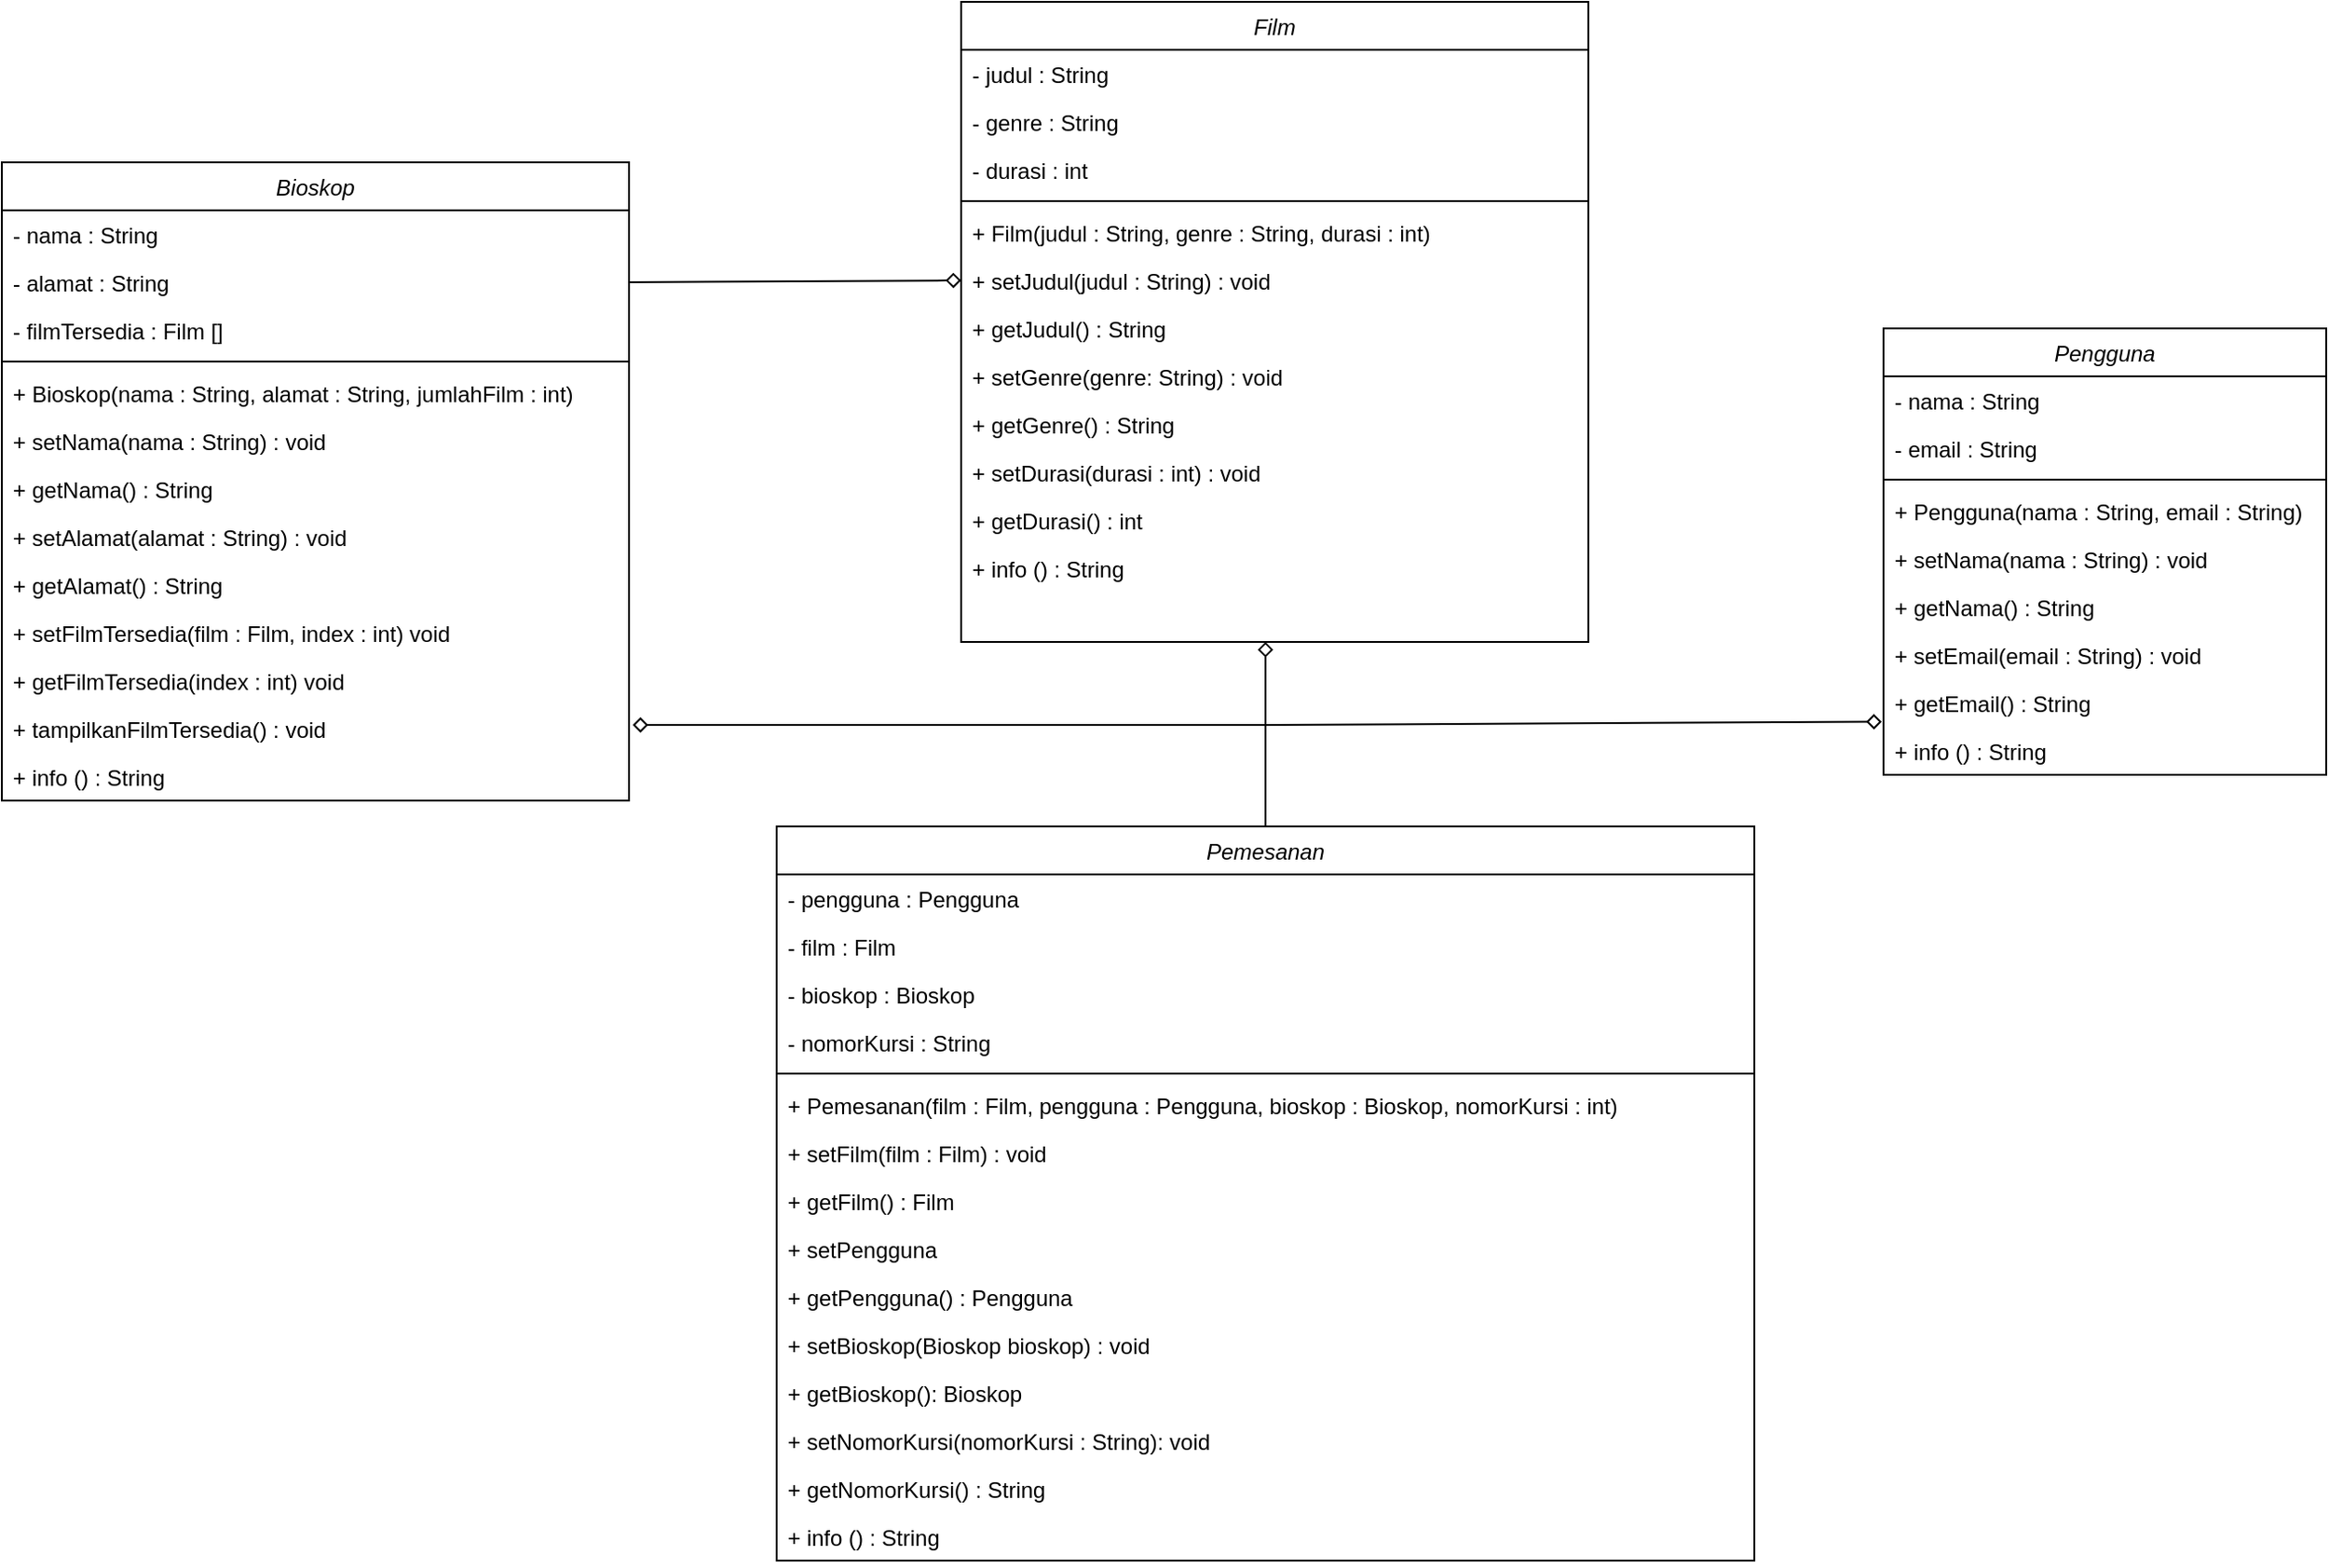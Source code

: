 <mxfile version="20.8.16" type="device"><diagram id="C5RBs43oDa-KdzZeNtuy" name="Page-1"><mxGraphModel dx="2930" dy="1035" grid="1" gridSize="10" guides="1" tooltips="1" connect="1" arrows="1" fold="1" page="1" pageScale="1" pageWidth="827" pageHeight="1169" math="0" shadow="0"><root><mxCell id="WIyWlLk6GJQsqaUBKTNV-0"/><mxCell id="WIyWlLk6GJQsqaUBKTNV-1" parent="WIyWlLk6GJQsqaUBKTNV-0"/><mxCell id="zkfFHV4jXpPFQw0GAbJ--0" value="Pengguna" style="swimlane;fontStyle=2;align=center;verticalAlign=top;childLayout=stackLayout;horizontal=1;startSize=26;horizontalStack=0;resizeParent=1;resizeLast=0;collapsible=1;marginBottom=0;rounded=0;shadow=0;strokeWidth=1;" parent="WIyWlLk6GJQsqaUBKTNV-1" vertex="1"><mxGeometry x="960" y="240" width="240" height="242" as="geometry"><mxRectangle x="230" y="140" width="160" height="26" as="alternateBounds"/></mxGeometry></mxCell><mxCell id="zkfFHV4jXpPFQw0GAbJ--1" value="- nama : String" style="text;align=left;verticalAlign=top;spacingLeft=4;spacingRight=4;overflow=hidden;rotatable=0;points=[[0,0.5],[1,0.5]];portConstraint=eastwest;" parent="zkfFHV4jXpPFQw0GAbJ--0" vertex="1"><mxGeometry y="26" width="240" height="26" as="geometry"/></mxCell><mxCell id="zkfFHV4jXpPFQw0GAbJ--3" value="- email : String" style="text;align=left;verticalAlign=top;spacingLeft=4;spacingRight=4;overflow=hidden;rotatable=0;points=[[0,0.5],[1,0.5]];portConstraint=eastwest;rounded=0;shadow=0;html=0;" parent="zkfFHV4jXpPFQw0GAbJ--0" vertex="1"><mxGeometry y="52" width="240" height="26" as="geometry"/></mxCell><mxCell id="zkfFHV4jXpPFQw0GAbJ--4" value="" style="line;html=1;strokeWidth=1;align=left;verticalAlign=middle;spacingTop=-1;spacingLeft=3;spacingRight=3;rotatable=0;labelPosition=right;points=[];portConstraint=eastwest;" parent="zkfFHV4jXpPFQw0GAbJ--0" vertex="1"><mxGeometry y="78" width="240" height="8" as="geometry"/></mxCell><mxCell id="zkfFHV4jXpPFQw0GAbJ--5" value="+ Pengguna(nama : String, email : String)" style="text;align=left;verticalAlign=top;spacingLeft=4;spacingRight=4;overflow=hidden;rotatable=0;points=[[0,0.5],[1,0.5]];portConstraint=eastwest;" parent="zkfFHV4jXpPFQw0GAbJ--0" vertex="1"><mxGeometry y="86" width="240" height="26" as="geometry"/></mxCell><mxCell id="dQ25I5hDxB0rI_7lPw1B-0" value="+ setNama(nama : String) : void" style="text;align=left;verticalAlign=top;spacingLeft=4;spacingRight=4;overflow=hidden;rotatable=0;points=[[0,0.5],[1,0.5]];portConstraint=eastwest;" vertex="1" parent="zkfFHV4jXpPFQw0GAbJ--0"><mxGeometry y="112" width="240" height="26" as="geometry"/></mxCell><mxCell id="dQ25I5hDxB0rI_7lPw1B-1" value="+ getNama() : String" style="text;align=left;verticalAlign=top;spacingLeft=4;spacingRight=4;overflow=hidden;rotatable=0;points=[[0,0.5],[1,0.5]];portConstraint=eastwest;" vertex="1" parent="zkfFHV4jXpPFQw0GAbJ--0"><mxGeometry y="138" width="240" height="26" as="geometry"/></mxCell><mxCell id="dQ25I5hDxB0rI_7lPw1B-2" value="+ setEmail(email : String) : void" style="text;align=left;verticalAlign=top;spacingLeft=4;spacingRight=4;overflow=hidden;rotatable=0;points=[[0,0.5],[1,0.5]];portConstraint=eastwest;" vertex="1" parent="zkfFHV4jXpPFQw0GAbJ--0"><mxGeometry y="164" width="240" height="26" as="geometry"/></mxCell><mxCell id="dQ25I5hDxB0rI_7lPw1B-3" value="+ getEmail() : String" style="text;align=left;verticalAlign=top;spacingLeft=4;spacingRight=4;overflow=hidden;rotatable=0;points=[[0,0.5],[1,0.5]];portConstraint=eastwest;" vertex="1" parent="zkfFHV4jXpPFQw0GAbJ--0"><mxGeometry y="190" width="240" height="26" as="geometry"/></mxCell><mxCell id="dQ25I5hDxB0rI_7lPw1B-4" value="+ info () : String" style="text;align=left;verticalAlign=top;spacingLeft=4;spacingRight=4;overflow=hidden;rotatable=0;points=[[0,0.5],[1,0.5]];portConstraint=eastwest;" vertex="1" parent="zkfFHV4jXpPFQw0GAbJ--0"><mxGeometry y="216" width="240" height="26" as="geometry"/></mxCell><mxCell id="dQ25I5hDxB0rI_7lPw1B-19" value="Film" style="swimlane;fontStyle=2;align=center;verticalAlign=top;childLayout=stackLayout;horizontal=1;startSize=26;horizontalStack=0;resizeParent=1;resizeLast=0;collapsible=1;marginBottom=0;rounded=0;shadow=0;strokeWidth=1;" vertex="1" parent="WIyWlLk6GJQsqaUBKTNV-1"><mxGeometry x="460" y="63" width="340" height="347" as="geometry"><mxRectangle x="230" y="140" width="160" height="26" as="alternateBounds"/></mxGeometry></mxCell><mxCell id="dQ25I5hDxB0rI_7lPw1B-20" value="- judul : String" style="text;align=left;verticalAlign=top;spacingLeft=4;spacingRight=4;overflow=hidden;rotatable=0;points=[[0,0.5],[1,0.5]];portConstraint=eastwest;" vertex="1" parent="dQ25I5hDxB0rI_7lPw1B-19"><mxGeometry y="26" width="340" height="26" as="geometry"/></mxCell><mxCell id="dQ25I5hDxB0rI_7lPw1B-21" value="- genre : String" style="text;align=left;verticalAlign=top;spacingLeft=4;spacingRight=4;overflow=hidden;rotatable=0;points=[[0,0.5],[1,0.5]];portConstraint=eastwest;rounded=0;shadow=0;html=0;" vertex="1" parent="dQ25I5hDxB0rI_7lPw1B-19"><mxGeometry y="52" width="340" height="26" as="geometry"/></mxCell><mxCell id="dQ25I5hDxB0rI_7lPw1B-22" value="- durasi : int" style="text;align=left;verticalAlign=top;spacingLeft=4;spacingRight=4;overflow=hidden;rotatable=0;points=[[0,0.5],[1,0.5]];portConstraint=eastwest;rounded=0;shadow=0;html=0;" vertex="1" parent="dQ25I5hDxB0rI_7lPw1B-19"><mxGeometry y="78" width="340" height="26" as="geometry"/></mxCell><mxCell id="dQ25I5hDxB0rI_7lPw1B-23" value="" style="line;html=1;strokeWidth=1;align=left;verticalAlign=middle;spacingTop=-1;spacingLeft=3;spacingRight=3;rotatable=0;labelPosition=right;points=[];portConstraint=eastwest;" vertex="1" parent="dQ25I5hDxB0rI_7lPw1B-19"><mxGeometry y="104" width="340" height="8" as="geometry"/></mxCell><mxCell id="dQ25I5hDxB0rI_7lPw1B-24" value="+ Film(judul : String, genre : String, durasi : int)" style="text;align=left;verticalAlign=top;spacingLeft=4;spacingRight=4;overflow=hidden;rotatable=0;points=[[0,0.5],[1,0.5]];portConstraint=eastwest;" vertex="1" parent="dQ25I5hDxB0rI_7lPw1B-19"><mxGeometry y="112" width="340" height="26" as="geometry"/></mxCell><mxCell id="dQ25I5hDxB0rI_7lPw1B-25" value="+ setJudul(judul : String) : void" style="text;align=left;verticalAlign=top;spacingLeft=4;spacingRight=4;overflow=hidden;rotatable=0;points=[[0,0.5],[1,0.5]];portConstraint=eastwest;" vertex="1" parent="dQ25I5hDxB0rI_7lPw1B-19"><mxGeometry y="138" width="340" height="26" as="geometry"/></mxCell><mxCell id="dQ25I5hDxB0rI_7lPw1B-26" value="+ getJudul() : String" style="text;align=left;verticalAlign=top;spacingLeft=4;spacingRight=4;overflow=hidden;rotatable=0;points=[[0,0.5],[1,0.5]];portConstraint=eastwest;" vertex="1" parent="dQ25I5hDxB0rI_7lPw1B-19"><mxGeometry y="164" width="340" height="26" as="geometry"/></mxCell><mxCell id="dQ25I5hDxB0rI_7lPw1B-27" value="+ setGenre(genre: String) : void" style="text;align=left;verticalAlign=top;spacingLeft=4;spacingRight=4;overflow=hidden;rotatable=0;points=[[0,0.5],[1,0.5]];portConstraint=eastwest;" vertex="1" parent="dQ25I5hDxB0rI_7lPw1B-19"><mxGeometry y="190" width="340" height="26" as="geometry"/></mxCell><mxCell id="dQ25I5hDxB0rI_7lPw1B-28" value="+ getGenre() : String" style="text;align=left;verticalAlign=top;spacingLeft=4;spacingRight=4;overflow=hidden;rotatable=0;points=[[0,0.5],[1,0.5]];portConstraint=eastwest;" vertex="1" parent="dQ25I5hDxB0rI_7lPw1B-19"><mxGeometry y="216" width="340" height="26" as="geometry"/></mxCell><mxCell id="dQ25I5hDxB0rI_7lPw1B-29" value="+ setDurasi(durasi : int) : void" style="text;align=left;verticalAlign=top;spacingLeft=4;spacingRight=4;overflow=hidden;rotatable=0;points=[[0,0.5],[1,0.5]];portConstraint=eastwest;" vertex="1" parent="dQ25I5hDxB0rI_7lPw1B-19"><mxGeometry y="242" width="340" height="26" as="geometry"/></mxCell><mxCell id="dQ25I5hDxB0rI_7lPw1B-30" value="+ getDurasi() : int" style="text;align=left;verticalAlign=top;spacingLeft=4;spacingRight=4;overflow=hidden;rotatable=0;points=[[0,0.5],[1,0.5]];portConstraint=eastwest;" vertex="1" parent="dQ25I5hDxB0rI_7lPw1B-19"><mxGeometry y="268" width="340" height="26" as="geometry"/></mxCell><mxCell id="dQ25I5hDxB0rI_7lPw1B-32" value="+ info () : String" style="text;align=left;verticalAlign=top;spacingLeft=4;spacingRight=4;overflow=hidden;rotatable=0;points=[[0,0.5],[1,0.5]];portConstraint=eastwest;" vertex="1" parent="dQ25I5hDxB0rI_7lPw1B-19"><mxGeometry y="294" width="340" height="26" as="geometry"/></mxCell><mxCell id="dQ25I5hDxB0rI_7lPw1B-54" style="edgeStyle=none;rounded=0;orthogonalLoop=1;jettySize=auto;html=1;strokeWidth=1;endArrow=diamond;endFill=0;" edge="1" parent="WIyWlLk6GJQsqaUBKTNV-1" source="dQ25I5hDxB0rI_7lPw1B-33"><mxGeometry relative="1" as="geometry"><mxPoint x="625" y="410" as="targetPoint"/></mxGeometry></mxCell><mxCell id="dQ25I5hDxB0rI_7lPw1B-55" style="edgeStyle=none;rounded=0;orthogonalLoop=1;jettySize=auto;html=1;strokeWidth=1;endArrow=diamond;endFill=0;" edge="1" parent="WIyWlLk6GJQsqaUBKTNV-1"><mxGeometry relative="1" as="geometry"><mxPoint x="625" y="455" as="sourcePoint"/><mxPoint x="282" y="455" as="targetPoint"/></mxGeometry></mxCell><mxCell id="dQ25I5hDxB0rI_7lPw1B-56" style="edgeStyle=none;rounded=0;orthogonalLoop=1;jettySize=auto;html=1;entryX=-0.004;entryY=0.894;entryDx=0;entryDy=0;strokeWidth=1;endArrow=diamond;endFill=0;entryPerimeter=0;" edge="1" parent="WIyWlLk6GJQsqaUBKTNV-1" target="dQ25I5hDxB0rI_7lPw1B-3"><mxGeometry relative="1" as="geometry"><mxPoint x="625" y="455" as="sourcePoint"/><mxPoint x="949.96" y="447.802" as="targetPoint"/></mxGeometry></mxCell><mxCell id="dQ25I5hDxB0rI_7lPw1B-33" value="Pemesanan" style="swimlane;fontStyle=2;align=center;verticalAlign=top;childLayout=stackLayout;horizontal=1;startSize=26;horizontalStack=0;resizeParent=1;resizeLast=0;collapsible=1;marginBottom=0;rounded=0;shadow=0;strokeWidth=1;" vertex="1" parent="WIyWlLk6GJQsqaUBKTNV-1"><mxGeometry x="360" y="510" width="530" height="398" as="geometry"><mxRectangle x="230" y="140" width="160" height="26" as="alternateBounds"/></mxGeometry></mxCell><mxCell id="dQ25I5hDxB0rI_7lPw1B-34" value="- pengguna : Pengguna" style="text;align=left;verticalAlign=top;spacingLeft=4;spacingRight=4;overflow=hidden;rotatable=0;points=[[0,0.5],[1,0.5]];portConstraint=eastwest;" vertex="1" parent="dQ25I5hDxB0rI_7lPw1B-33"><mxGeometry y="26" width="530" height="26" as="geometry"/></mxCell><mxCell id="dQ25I5hDxB0rI_7lPw1B-35" value="- film : Film" style="text;align=left;verticalAlign=top;spacingLeft=4;spacingRight=4;overflow=hidden;rotatable=0;points=[[0,0.5],[1,0.5]];portConstraint=eastwest;rounded=0;shadow=0;html=0;" vertex="1" parent="dQ25I5hDxB0rI_7lPw1B-33"><mxGeometry y="52" width="530" height="26" as="geometry"/></mxCell><mxCell id="dQ25I5hDxB0rI_7lPw1B-36" value="- bioskop : Bioskop" style="text;align=left;verticalAlign=top;spacingLeft=4;spacingRight=4;overflow=hidden;rotatable=0;points=[[0,0.5],[1,0.5]];portConstraint=eastwest;rounded=0;shadow=0;html=0;" vertex="1" parent="dQ25I5hDxB0rI_7lPw1B-33"><mxGeometry y="78" width="530" height="26" as="geometry"/></mxCell><mxCell id="dQ25I5hDxB0rI_7lPw1B-47" value="- nomorKursi : String" style="text;align=left;verticalAlign=top;spacingLeft=4;spacingRight=4;overflow=hidden;rotatable=0;points=[[0,0.5],[1,0.5]];portConstraint=eastwest;rounded=0;shadow=0;html=0;" vertex="1" parent="dQ25I5hDxB0rI_7lPw1B-33"><mxGeometry y="104" width="530" height="26" as="geometry"/></mxCell><mxCell id="dQ25I5hDxB0rI_7lPw1B-37" value="" style="line;html=1;strokeWidth=1;align=left;verticalAlign=middle;spacingTop=-1;spacingLeft=3;spacingRight=3;rotatable=0;labelPosition=right;points=[];portConstraint=eastwest;" vertex="1" parent="dQ25I5hDxB0rI_7lPw1B-33"><mxGeometry y="130" width="530" height="8" as="geometry"/></mxCell><mxCell id="dQ25I5hDxB0rI_7lPw1B-38" value="+ Pemesanan(film : Film, pengguna : Pengguna, bioskop : Bioskop, nomorKursi : int)" style="text;align=left;verticalAlign=top;spacingLeft=4;spacingRight=4;overflow=hidden;rotatable=0;points=[[0,0.5],[1,0.5]];portConstraint=eastwest;" vertex="1" parent="dQ25I5hDxB0rI_7lPw1B-33"><mxGeometry y="138" width="530" height="26" as="geometry"/></mxCell><mxCell id="dQ25I5hDxB0rI_7lPw1B-39" value="+ setFilm(film : Film) : void" style="text;align=left;verticalAlign=top;spacingLeft=4;spacingRight=4;overflow=hidden;rotatable=0;points=[[0,0.5],[1,0.5]];portConstraint=eastwest;" vertex="1" parent="dQ25I5hDxB0rI_7lPw1B-33"><mxGeometry y="164" width="530" height="26" as="geometry"/></mxCell><mxCell id="dQ25I5hDxB0rI_7lPw1B-40" value="+ getFilm() : Film" style="text;align=left;verticalAlign=top;spacingLeft=4;spacingRight=4;overflow=hidden;rotatable=0;points=[[0,0.5],[1,0.5]];portConstraint=eastwest;" vertex="1" parent="dQ25I5hDxB0rI_7lPw1B-33"><mxGeometry y="190" width="530" height="26" as="geometry"/></mxCell><mxCell id="dQ25I5hDxB0rI_7lPw1B-41" value="+ setPengguna" style="text;align=left;verticalAlign=top;spacingLeft=4;spacingRight=4;overflow=hidden;rotatable=0;points=[[0,0.5],[1,0.5]];portConstraint=eastwest;" vertex="1" parent="dQ25I5hDxB0rI_7lPw1B-33"><mxGeometry y="216" width="530" height="26" as="geometry"/></mxCell><mxCell id="dQ25I5hDxB0rI_7lPw1B-42" value="+ getPengguna() : Pengguna" style="text;align=left;verticalAlign=top;spacingLeft=4;spacingRight=4;overflow=hidden;rotatable=0;points=[[0,0.5],[1,0.5]];portConstraint=eastwest;" vertex="1" parent="dQ25I5hDxB0rI_7lPw1B-33"><mxGeometry y="242" width="530" height="26" as="geometry"/></mxCell><mxCell id="dQ25I5hDxB0rI_7lPw1B-43" value="+ setBioskop(Bioskop bioskop) : void" style="text;align=left;verticalAlign=top;spacingLeft=4;spacingRight=4;overflow=hidden;rotatable=0;points=[[0,0.5],[1,0.5]];portConstraint=eastwest;" vertex="1" parent="dQ25I5hDxB0rI_7lPw1B-33"><mxGeometry y="268" width="530" height="26" as="geometry"/></mxCell><mxCell id="dQ25I5hDxB0rI_7lPw1B-44" value="+ getBioskop(): Bioskop" style="text;align=left;verticalAlign=top;spacingLeft=4;spacingRight=4;overflow=hidden;rotatable=0;points=[[0,0.5],[1,0.5]];portConstraint=eastwest;" vertex="1" parent="dQ25I5hDxB0rI_7lPw1B-33"><mxGeometry y="294" width="530" height="26" as="geometry"/></mxCell><mxCell id="dQ25I5hDxB0rI_7lPw1B-45" value="+ setNomorKursi(nomorKursi : String): void" style="text;align=left;verticalAlign=top;spacingLeft=4;spacingRight=4;overflow=hidden;rotatable=0;points=[[0,0.5],[1,0.5]];portConstraint=eastwest;" vertex="1" parent="dQ25I5hDxB0rI_7lPw1B-33"><mxGeometry y="320" width="530" height="26" as="geometry"/></mxCell><mxCell id="dQ25I5hDxB0rI_7lPw1B-46" value="+ getNomorKursi() : String" style="text;align=left;verticalAlign=top;spacingLeft=4;spacingRight=4;overflow=hidden;rotatable=0;points=[[0,0.5],[1,0.5]];portConstraint=eastwest;" vertex="1" parent="dQ25I5hDxB0rI_7lPw1B-33"><mxGeometry y="346" width="530" height="26" as="geometry"/></mxCell><mxCell id="dQ25I5hDxB0rI_7lPw1B-48" value="+ info () : String" style="text;align=left;verticalAlign=top;spacingLeft=4;spacingRight=4;overflow=hidden;rotatable=0;points=[[0,0.5],[1,0.5]];portConstraint=eastwest;" vertex="1" parent="dQ25I5hDxB0rI_7lPw1B-33"><mxGeometry y="372" width="530" height="26" as="geometry"/></mxCell><mxCell id="dQ25I5hDxB0rI_7lPw1B-5" value="Bioskop" style="swimlane;fontStyle=2;align=center;verticalAlign=top;childLayout=stackLayout;horizontal=1;startSize=26;horizontalStack=0;resizeParent=1;resizeLast=0;collapsible=1;marginBottom=0;rounded=0;shadow=0;strokeWidth=1;" vertex="1" parent="WIyWlLk6GJQsqaUBKTNV-1"><mxGeometry x="-60" y="150" width="340" height="346" as="geometry"><mxRectangle x="230" y="140" width="160" height="26" as="alternateBounds"/></mxGeometry></mxCell><mxCell id="dQ25I5hDxB0rI_7lPw1B-6" value="- nama : String" style="text;align=left;verticalAlign=top;spacingLeft=4;spacingRight=4;overflow=hidden;rotatable=0;points=[[0,0.5],[1,0.5]];portConstraint=eastwest;" vertex="1" parent="dQ25I5hDxB0rI_7lPw1B-5"><mxGeometry y="26" width="340" height="26" as="geometry"/></mxCell><mxCell id="dQ25I5hDxB0rI_7lPw1B-7" value="- alamat : String" style="text;align=left;verticalAlign=top;spacingLeft=4;spacingRight=4;overflow=hidden;rotatable=0;points=[[0,0.5],[1,0.5]];portConstraint=eastwest;rounded=0;shadow=0;html=0;" vertex="1" parent="dQ25I5hDxB0rI_7lPw1B-5"><mxGeometry y="52" width="340" height="26" as="geometry"/></mxCell><mxCell id="dQ25I5hDxB0rI_7lPw1B-15" value="- filmTersedia : Film []" style="text;align=left;verticalAlign=top;spacingLeft=4;spacingRight=4;overflow=hidden;rotatable=0;points=[[0,0.5],[1,0.5]];portConstraint=eastwest;rounded=0;shadow=0;html=0;" vertex="1" parent="dQ25I5hDxB0rI_7lPw1B-5"><mxGeometry y="78" width="340" height="26" as="geometry"/></mxCell><mxCell id="dQ25I5hDxB0rI_7lPw1B-8" value="" style="line;html=1;strokeWidth=1;align=left;verticalAlign=middle;spacingTop=-1;spacingLeft=3;spacingRight=3;rotatable=0;labelPosition=right;points=[];portConstraint=eastwest;" vertex="1" parent="dQ25I5hDxB0rI_7lPw1B-5"><mxGeometry y="104" width="340" height="8" as="geometry"/></mxCell><mxCell id="dQ25I5hDxB0rI_7lPw1B-9" value="+ Bioskop(nama : String, alamat : String, jumlahFilm : int)" style="text;align=left;verticalAlign=top;spacingLeft=4;spacingRight=4;overflow=hidden;rotatable=0;points=[[0,0.5],[1,0.5]];portConstraint=eastwest;" vertex="1" parent="dQ25I5hDxB0rI_7lPw1B-5"><mxGeometry y="112" width="340" height="26" as="geometry"/></mxCell><mxCell id="dQ25I5hDxB0rI_7lPw1B-10" value="+ setNama(nama : String) : void" style="text;align=left;verticalAlign=top;spacingLeft=4;spacingRight=4;overflow=hidden;rotatable=0;points=[[0,0.5],[1,0.5]];portConstraint=eastwest;" vertex="1" parent="dQ25I5hDxB0rI_7lPw1B-5"><mxGeometry y="138" width="340" height="26" as="geometry"/></mxCell><mxCell id="dQ25I5hDxB0rI_7lPw1B-11" value="+ getNama() : String" style="text;align=left;verticalAlign=top;spacingLeft=4;spacingRight=4;overflow=hidden;rotatable=0;points=[[0,0.5],[1,0.5]];portConstraint=eastwest;" vertex="1" parent="dQ25I5hDxB0rI_7lPw1B-5"><mxGeometry y="164" width="340" height="26" as="geometry"/></mxCell><mxCell id="dQ25I5hDxB0rI_7lPw1B-12" value="+ setAlamat(alamat : String) : void" style="text;align=left;verticalAlign=top;spacingLeft=4;spacingRight=4;overflow=hidden;rotatable=0;points=[[0,0.5],[1,0.5]];portConstraint=eastwest;" vertex="1" parent="dQ25I5hDxB0rI_7lPw1B-5"><mxGeometry y="190" width="340" height="26" as="geometry"/></mxCell><mxCell id="dQ25I5hDxB0rI_7lPw1B-13" value="+ getAlamat() : String" style="text;align=left;verticalAlign=top;spacingLeft=4;spacingRight=4;overflow=hidden;rotatable=0;points=[[0,0.5],[1,0.5]];portConstraint=eastwest;" vertex="1" parent="dQ25I5hDxB0rI_7lPw1B-5"><mxGeometry y="216" width="340" height="26" as="geometry"/></mxCell><mxCell id="dQ25I5hDxB0rI_7lPw1B-16" value="+ setFilmTersedia(film : Film, index : int) void" style="text;align=left;verticalAlign=top;spacingLeft=4;spacingRight=4;overflow=hidden;rotatable=0;points=[[0,0.5],[1,0.5]];portConstraint=eastwest;" vertex="1" parent="dQ25I5hDxB0rI_7lPw1B-5"><mxGeometry y="242" width="340" height="26" as="geometry"/></mxCell><mxCell id="dQ25I5hDxB0rI_7lPw1B-17" value="+ getFilmTersedia(index : int) void" style="text;align=left;verticalAlign=top;spacingLeft=4;spacingRight=4;overflow=hidden;rotatable=0;points=[[0,0.5],[1,0.5]];portConstraint=eastwest;" vertex="1" parent="dQ25I5hDxB0rI_7lPw1B-5"><mxGeometry y="268" width="340" height="26" as="geometry"/></mxCell><mxCell id="dQ25I5hDxB0rI_7lPw1B-18" value="+ tampilkanFilmTersedia() : void" style="text;align=left;verticalAlign=top;spacingLeft=4;spacingRight=4;overflow=hidden;rotatable=0;points=[[0,0.5],[1,0.5]];portConstraint=eastwest;" vertex="1" parent="dQ25I5hDxB0rI_7lPw1B-5"><mxGeometry y="294" width="340" height="26" as="geometry"/></mxCell><mxCell id="dQ25I5hDxB0rI_7lPw1B-14" value="+ info () : String" style="text;align=left;verticalAlign=top;spacingLeft=4;spacingRight=4;overflow=hidden;rotatable=0;points=[[0,0.5],[1,0.5]];portConstraint=eastwest;" vertex="1" parent="dQ25I5hDxB0rI_7lPw1B-5"><mxGeometry y="320" width="340" height="26" as="geometry"/></mxCell><mxCell id="dQ25I5hDxB0rI_7lPw1B-53" style="edgeStyle=none;rounded=0;orthogonalLoop=1;jettySize=auto;html=1;exitX=1;exitY=0.5;exitDx=0;exitDy=0;entryX=0;entryY=0.5;entryDx=0;entryDy=0;strokeWidth=1;endArrow=diamond;endFill=0;" edge="1" parent="WIyWlLk6GJQsqaUBKTNV-1" source="dQ25I5hDxB0rI_7lPw1B-7" target="dQ25I5hDxB0rI_7lPw1B-25"><mxGeometry relative="1" as="geometry"/></mxCell></root></mxGraphModel></diagram></mxfile>